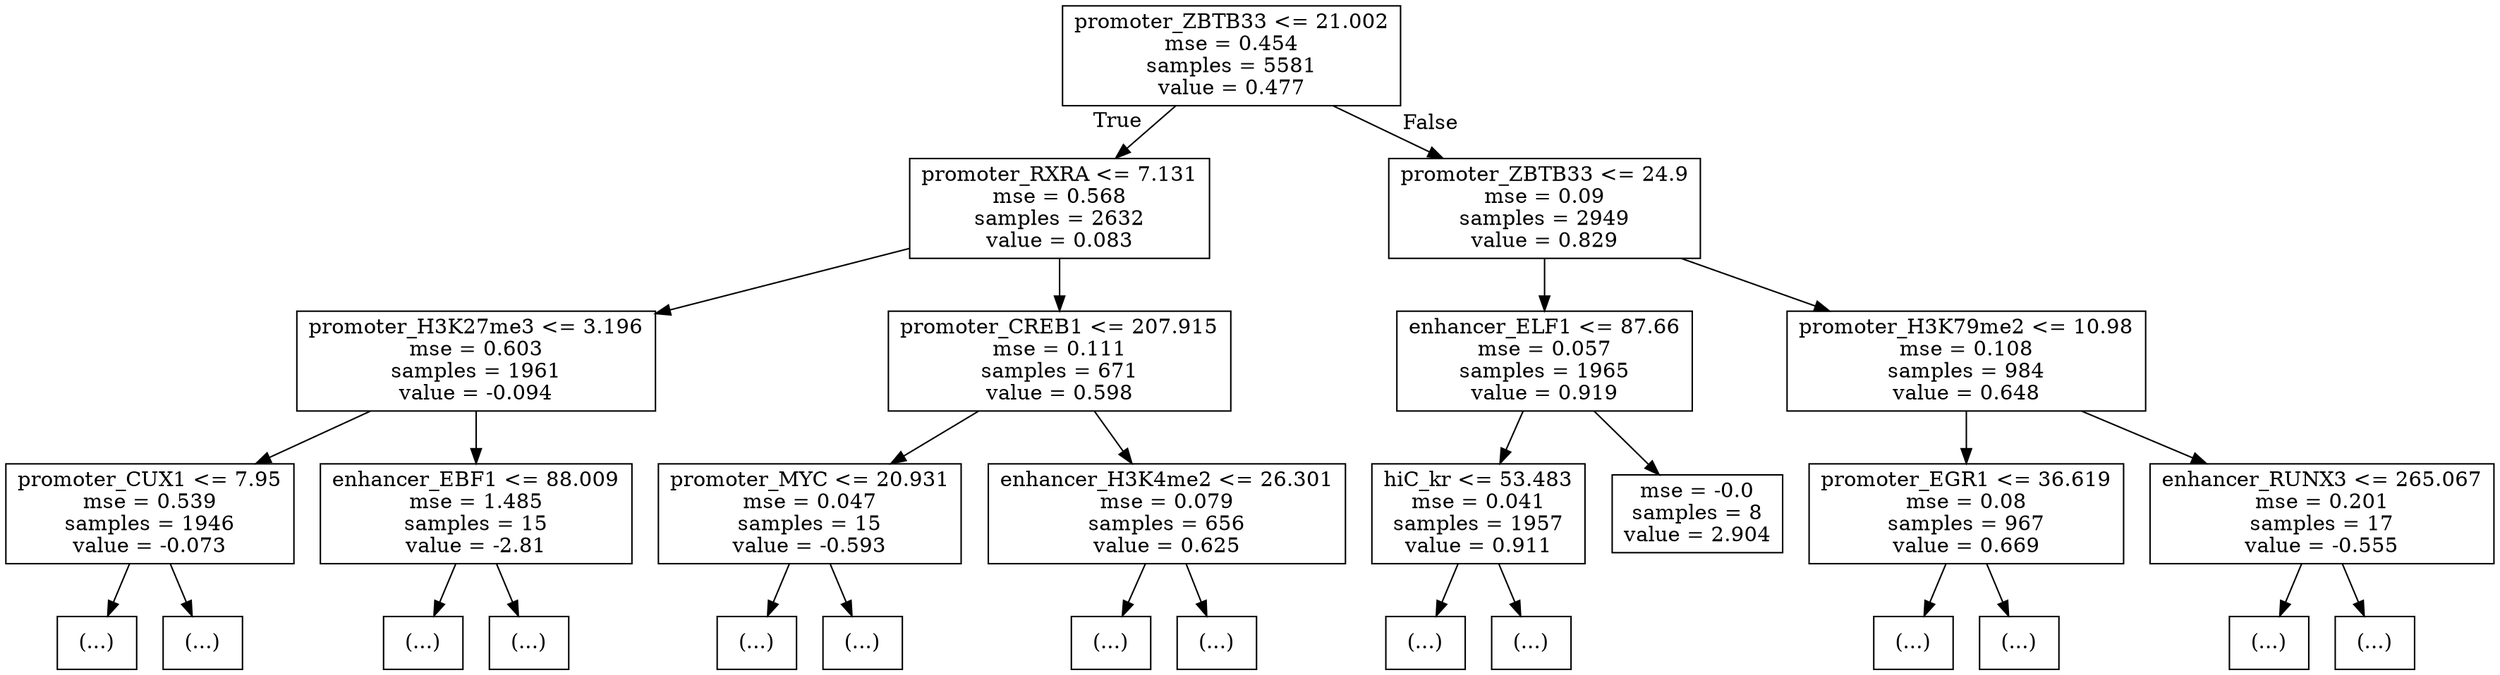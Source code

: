 digraph Tree {
node [shape=box] ;
0 [label="promoter_ZBTB33 <= 21.002\nmse = 0.454\nsamples = 5581\nvalue = 0.477"] ;
1 [label="promoter_RXRA <= 7.131\nmse = 0.568\nsamples = 2632\nvalue = 0.083"] ;
0 -> 1 [labeldistance=2.5, labelangle=45, headlabel="True"] ;
2 [label="promoter_H3K27me3 <= 3.196\nmse = 0.603\nsamples = 1961\nvalue = -0.094"] ;
1 -> 2 ;
3 [label="promoter_CUX1 <= 7.95\nmse = 0.539\nsamples = 1946\nvalue = -0.073"] ;
2 -> 3 ;
4 [label="(...)"] ;
3 -> 4 ;
895 [label="(...)"] ;
3 -> 895 ;
1014 [label="enhancer_EBF1 <= 88.009\nmse = 1.485\nsamples = 15\nvalue = -2.81"] ;
2 -> 1014 ;
1015 [label="(...)"] ;
1014 -> 1015 ;
1022 [label="(...)"] ;
1014 -> 1022 ;
1025 [label="promoter_CREB1 <= 207.915\nmse = 0.111\nsamples = 671\nvalue = 0.598"] ;
1 -> 1025 ;
1026 [label="promoter_MYC <= 20.931\nmse = 0.047\nsamples = 15\nvalue = -0.593"] ;
1025 -> 1026 ;
1027 [label="(...)"] ;
1026 -> 1027 ;
1034 [label="(...)"] ;
1026 -> 1034 ;
1037 [label="enhancer_H3K4me2 <= 26.301\nmse = 0.079\nsamples = 656\nvalue = 0.625"] ;
1025 -> 1037 ;
1038 [label="(...)"] ;
1037 -> 1038 ;
1131 [label="(...)"] ;
1037 -> 1131 ;
1146 [label="promoter_ZBTB33 <= 24.9\nmse = 0.09\nsamples = 2949\nvalue = 0.829"] ;
0 -> 1146 [labeldistance=2.5, labelangle=-45, headlabel="False"] ;
1147 [label="enhancer_ELF1 <= 87.66\nmse = 0.057\nsamples = 1965\nvalue = 0.919"] ;
1146 -> 1147 ;
1148 [label="hiC_kr <= 53.483\nmse = 0.041\nsamples = 1957\nvalue = 0.911"] ;
1147 -> 1148 ;
1149 [label="(...)"] ;
1148 -> 1149 ;
1242 [label="(...)"] ;
1148 -> 1242 ;
1265 [label="mse = -0.0\nsamples = 8\nvalue = 2.904"] ;
1147 -> 1265 ;
1266 [label="promoter_H3K79me2 <= 10.98\nmse = 0.108\nsamples = 984\nvalue = 0.648"] ;
1146 -> 1266 ;
1267 [label="promoter_EGR1 <= 36.619\nmse = 0.08\nsamples = 967\nvalue = 0.669"] ;
1266 -> 1267 ;
1268 [label="(...)"] ;
1267 -> 1268 ;
1403 [label="(...)"] ;
1267 -> 1403 ;
1544 [label="enhancer_RUNX3 <= 265.067\nmse = 0.201\nsamples = 17\nvalue = -0.555"] ;
1266 -> 1544 ;
1545 [label="(...)"] ;
1544 -> 1545 ;
1560 [label="(...)"] ;
1544 -> 1560 ;
}